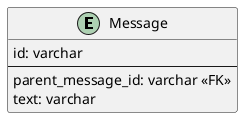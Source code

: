 @startuml

entity Message {
  id: varchar
  ---
  parent_message_id: varchar <<FK>>
  text: varchar
}

@enduml